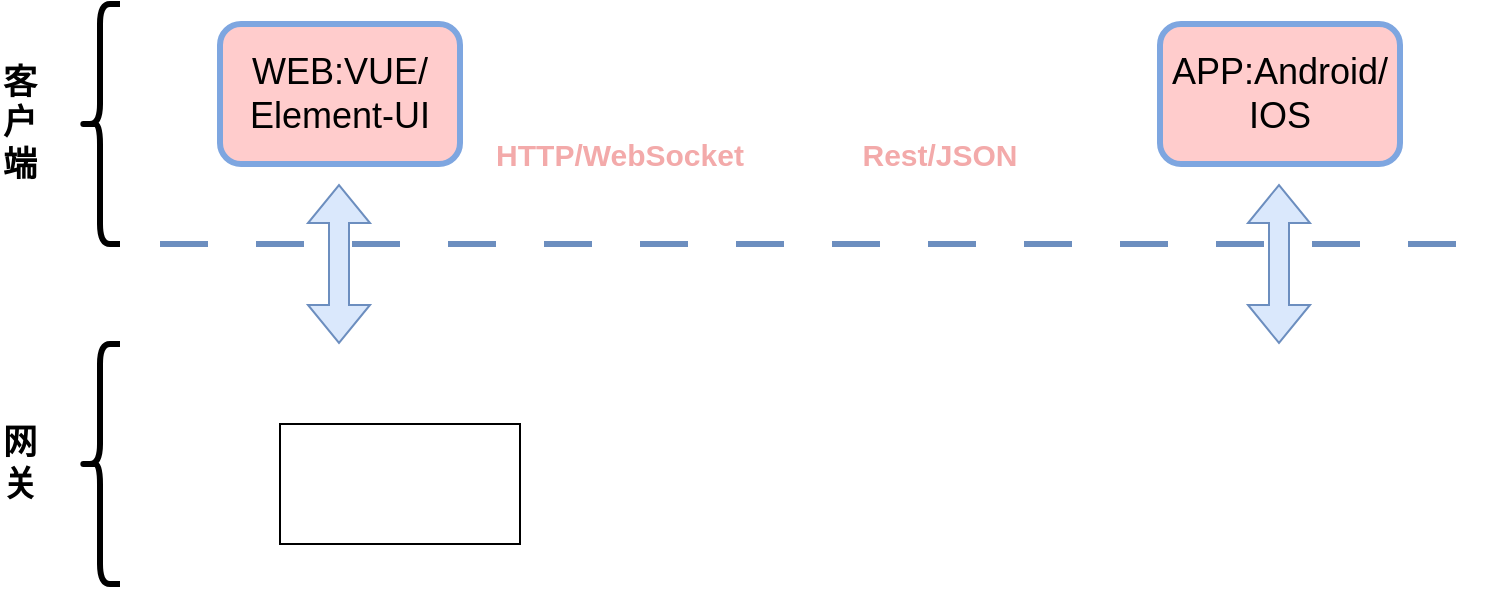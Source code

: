 <mxfile version="24.6.4" type="github">
  <diagram name="第 1 页" id="OAlhQ5RgoAdpzEQPvTgW">
    <mxGraphModel dx="2074" dy="1106" grid="1" gridSize="10" guides="1" tooltips="1" connect="1" arrows="1" fold="1" page="1" pageScale="1" pageWidth="827" pageHeight="1169" math="0" shadow="0">
      <root>
        <mxCell id="0" />
        <mxCell id="1" parent="0" />
        <mxCell id="uMQJd07oxPG79hwhNOlY-1" value="&lt;span style=&quot;font-size: 18px;&quot;&gt;&lt;font style=&quot;font-size: 18px;&quot;&gt;WEB:VUE/&lt;/font&gt;&lt;/span&gt;&lt;div style=&quot;font-size: 18px;&quot;&gt;&lt;font style=&quot;font-size: 18px;&quot;&gt;Element-UI&lt;/font&gt;&lt;/div&gt;" style="rounded=1;whiteSpace=wrap;html=1;fillColor=#FFCCCC;strokeColor=#7EA6E0;strokeWidth=3;" vertex="1" parent="1">
          <mxGeometry x="170" y="190" width="120" height="70" as="geometry" />
        </mxCell>
        <mxCell id="uMQJd07oxPG79hwhNOlY-2" value="" style="shape=curlyBracket;whiteSpace=wrap;html=1;rounded=1;labelPosition=left;verticalLabelPosition=middle;align=right;verticalAlign=middle;strokeWidth=3;" vertex="1" parent="1">
          <mxGeometry x="100" y="180" width="20" height="120" as="geometry" />
        </mxCell>
        <mxCell id="uMQJd07oxPG79hwhNOlY-3" value="&lt;b&gt;&lt;font style=&quot;font-size: 17px;&quot;&gt;客户端&lt;/font&gt;&lt;/b&gt;" style="text;html=1;align=center;verticalAlign=middle;whiteSpace=wrap;rounded=0;" vertex="1" parent="1">
          <mxGeometry x="60" y="225" width="20" height="30" as="geometry" />
        </mxCell>
        <mxCell id="uMQJd07oxPG79hwhNOlY-4" value="" style="endArrow=none;dashed=1;html=1;rounded=1;strokeWidth=3;fillColor=#dae8fc;strokeColor=#6C8EBF;curved=0;dashPattern=8 8;" edge="1" parent="1">
          <mxGeometry width="50" height="50" relative="1" as="geometry">
            <mxPoint x="140" y="300" as="sourcePoint" />
            <mxPoint x="800" y="300" as="targetPoint" />
          </mxGeometry>
        </mxCell>
        <mxCell id="uMQJd07oxPG79hwhNOlY-5" value="&lt;span style=&quot;font-size: 18px;&quot;&gt;APP:Android/&lt;/span&gt;&lt;div&gt;&lt;span style=&quot;font-size: 18px;&quot;&gt;IOS&lt;/span&gt;&lt;/div&gt;" style="rounded=1;whiteSpace=wrap;html=1;fillColor=#FFCCCC;strokeColor=#7EA6E0;strokeWidth=3;" vertex="1" parent="1">
          <mxGeometry x="640" y="190" width="120" height="70" as="geometry" />
        </mxCell>
        <mxCell id="uMQJd07oxPG79hwhNOlY-6" value="HTTP/WebSocket" style="text;html=1;align=center;verticalAlign=middle;whiteSpace=wrap;rounded=0;fontStyle=1;fontSize=15;fontColor=#f3aaaa;" vertex="1" parent="1">
          <mxGeometry x="340" y="240" width="60" height="30" as="geometry" />
        </mxCell>
        <mxCell id="uMQJd07oxPG79hwhNOlY-7" value="Rest/JSON" style="text;html=1;align=center;verticalAlign=middle;whiteSpace=wrap;rounded=0;fontStyle=1;fontSize=15;fontColor=#f3aaaa;" vertex="1" parent="1">
          <mxGeometry x="500" y="240" width="60" height="30" as="geometry" />
        </mxCell>
        <mxCell id="uMQJd07oxPG79hwhNOlY-8" value="" style="shape=flexArrow;endArrow=classic;startArrow=classic;html=1;rounded=0;labelBackgroundColor=#CCFFFF;fillColor=#dae8fc;strokeColor=#6c8ebf;" edge="1" parent="1">
          <mxGeometry width="100" height="100" relative="1" as="geometry">
            <mxPoint x="229.5" y="350" as="sourcePoint" />
            <mxPoint x="229.5" y="270" as="targetPoint" />
          </mxGeometry>
        </mxCell>
        <mxCell id="uMQJd07oxPG79hwhNOlY-9" value="" style="shape=flexArrow;endArrow=classic;startArrow=classic;html=1;rounded=0;labelBackgroundColor=#CCFFFF;fillColor=#dae8fc;strokeColor=#6c8ebf;" edge="1" parent="1">
          <mxGeometry width="100" height="100" relative="1" as="geometry">
            <mxPoint x="699.5" y="350" as="sourcePoint" />
            <mxPoint x="699.5" y="270" as="targetPoint" />
          </mxGeometry>
        </mxCell>
        <mxCell id="uMQJd07oxPG79hwhNOlY-10" value="" style="shape=curlyBracket;whiteSpace=wrap;html=1;rounded=1;labelPosition=left;verticalLabelPosition=middle;align=right;verticalAlign=middle;strokeWidth=3;" vertex="1" parent="1">
          <mxGeometry x="100" y="350" width="20" height="120" as="geometry" />
        </mxCell>
        <mxCell id="uMQJd07oxPG79hwhNOlY-11" value="&lt;span style=&quot;font-size: 17px;&quot;&gt;&lt;b&gt;网关&lt;/b&gt;&lt;/span&gt;" style="text;html=1;align=center;verticalAlign=middle;whiteSpace=wrap;rounded=0;" vertex="1" parent="1">
          <mxGeometry x="60" y="395" width="20" height="30" as="geometry" />
        </mxCell>
        <mxCell id="uMQJd07oxPG79hwhNOlY-12" value="" style="rounded=0;whiteSpace=wrap;html=1;" vertex="1" parent="1">
          <mxGeometry x="200" y="390" width="120" height="60" as="geometry" />
        </mxCell>
      </root>
    </mxGraphModel>
  </diagram>
</mxfile>

